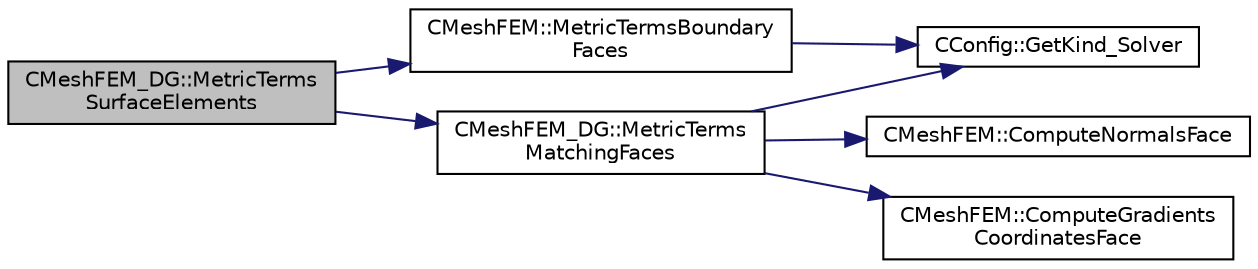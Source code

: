digraph "CMeshFEM_DG::MetricTermsSurfaceElements"
{
  edge [fontname="Helvetica",fontsize="10",labelfontname="Helvetica",labelfontsize="10"];
  node [fontname="Helvetica",fontsize="10",shape=record];
  rankdir="LR";
  Node228 [label="CMeshFEM_DG::MetricTerms\lSurfaceElements",height=0.2,width=0.4,color="black", fillcolor="grey75", style="filled", fontcolor="black"];
  Node228 -> Node229 [color="midnightblue",fontsize="10",style="solid",fontname="Helvetica"];
  Node229 [label="CMeshFEM_DG::MetricTerms\lMatchingFaces",height=0.2,width=0.4,color="black", fillcolor="white", style="filled",URL="$class_c_mesh_f_e_m___d_g.html#a3d4741a57aa6edce660894e7873ea3e6",tooltip="Function, which computes the metric terms for internal matching faces. "];
  Node229 -> Node230 [color="midnightblue",fontsize="10",style="solid",fontname="Helvetica"];
  Node230 [label="CConfig::GetKind_Solver",height=0.2,width=0.4,color="black", fillcolor="white", style="filled",URL="$class_c_config.html#a0e2628fc803f14ec6179427ee02e8655",tooltip="Governing equations of the flow (it can be different from the run time equation). ..."];
  Node229 -> Node231 [color="midnightblue",fontsize="10",style="solid",fontname="Helvetica"];
  Node231 [label="CMeshFEM::ComputeNormalsFace",height=0.2,width=0.4,color="black", fillcolor="white", style="filled",URL="$class_c_mesh_f_e_m.html#a39cdfd81f63b622abce3ad330dd9a7dc",tooltip="Function, which computes the information of the normals in the integration points of a face..."];
  Node229 -> Node232 [color="midnightblue",fontsize="10",style="solid",fontname="Helvetica"];
  Node232 [label="CMeshFEM::ComputeGradients\lCoordinatesFace",height=0.2,width=0.4,color="black", fillcolor="white", style="filled",URL="$class_c_mesh_f_e_m.html#a48069591b944b34acf03ae78aa5493c3",tooltip="Function, which computes the gradients of the parametric coordinates w.r.t. the Cartesian coordinates..."];
  Node228 -> Node233 [color="midnightblue",fontsize="10",style="solid",fontname="Helvetica"];
  Node233 [label="CMeshFEM::MetricTermsBoundary\lFaces",height=0.2,width=0.4,color="black", fillcolor="white", style="filled",URL="$class_c_mesh_f_e_m.html#aaeee8619d2ccd25d5d35332f2afd13b7",tooltip="Function, which computes the metric terms of the faces of a physical boundary. "];
  Node233 -> Node230 [color="midnightblue",fontsize="10",style="solid",fontname="Helvetica"];
}
